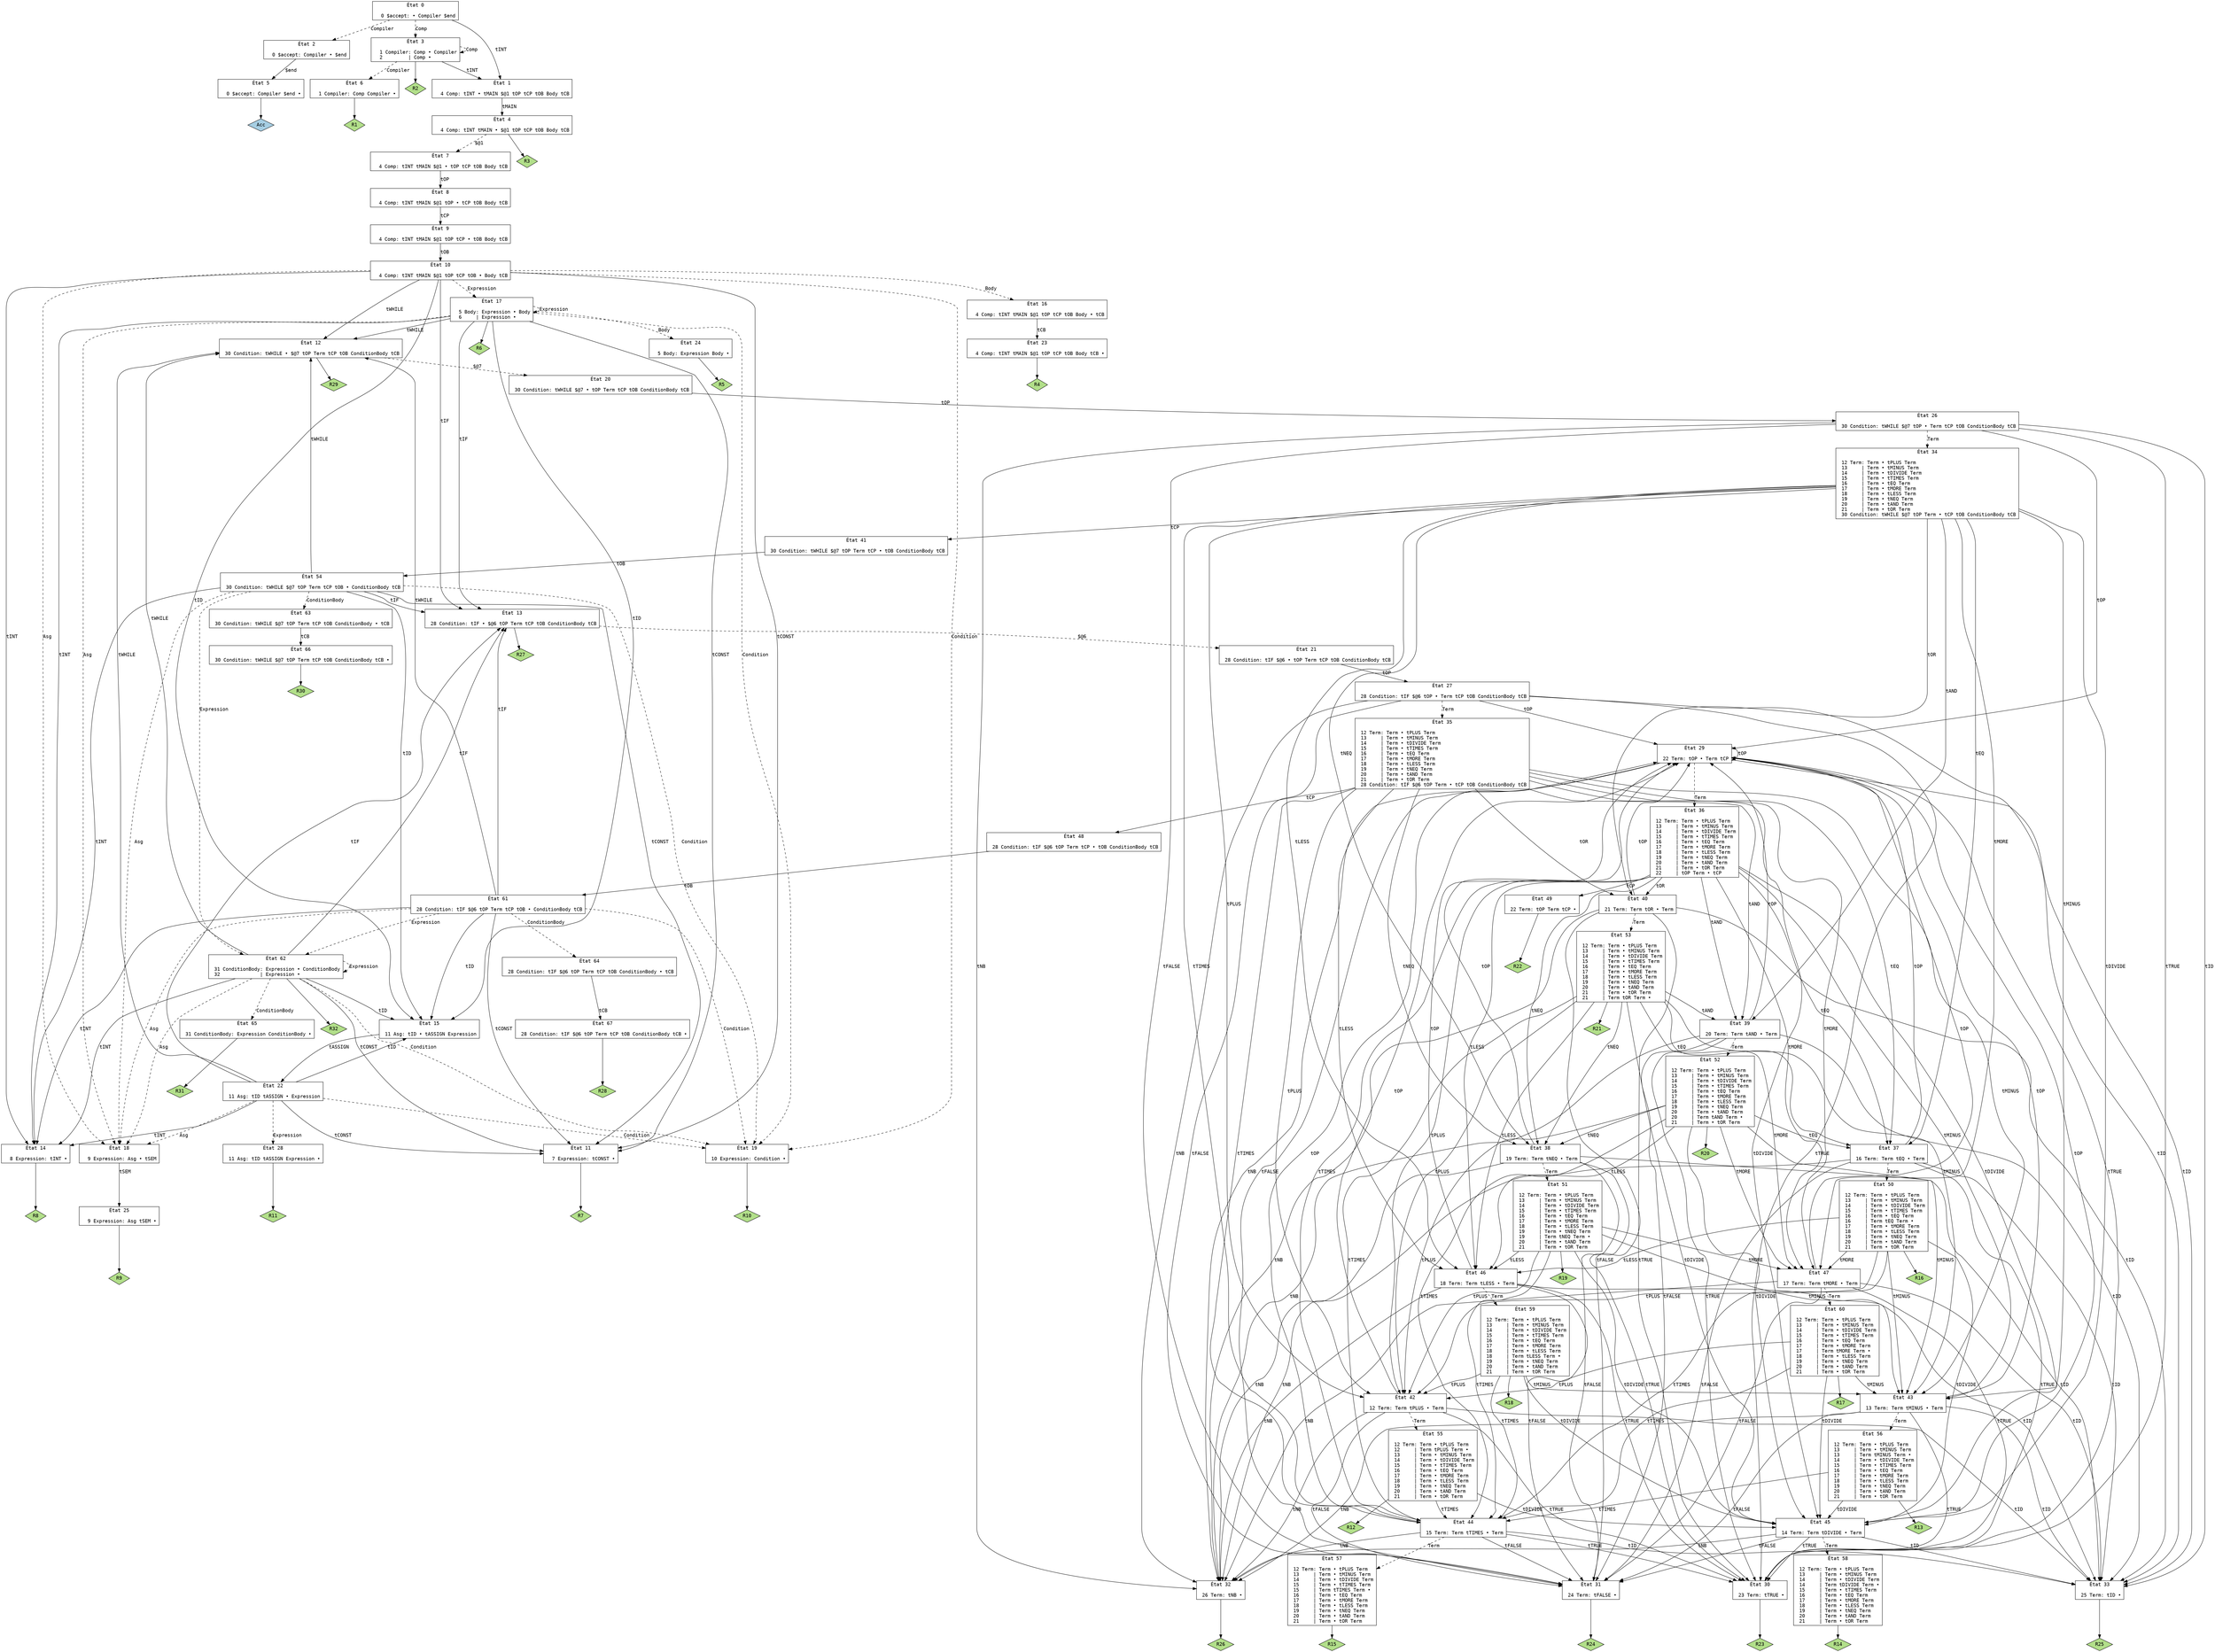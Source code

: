 // Produit par GNU Bison 3.8.2.
// Rapporter les bugs à <bug-bison@gnu.org>.
// Page d'accueil: <https://www.gnu.org/software/bison/>.

digraph "yacc.y"
{
  node [fontname = courier, shape = box, colorscheme = paired6]
  edge [fontname = courier]

  0 [label="État 0\n\l  0 $accept: • Compiler $end\l"]
  0 -> 1 [style=solid label="tINT"]
  0 -> 2 [style=dashed label="Compiler"]
  0 -> 3 [style=dashed label="Comp"]
  1 [label="État 1\n\l  4 Comp: tINT • tMAIN $@1 tOP tCP tOB Body tCB\l"]
  1 -> 4 [style=solid label="tMAIN"]
  2 [label="État 2\n\l  0 $accept: Compiler • $end\l"]
  2 -> 5 [style=solid label="$end"]
  3 [label="État 3\n\l  1 Compiler: Comp • Compiler\l  2         | Comp •\l"]
  3 -> 1 [style=solid label="tINT"]
  3 -> 6 [style=dashed label="Compiler"]
  3 -> 3 [style=dashed label="Comp"]
  3 -> "3R2" [style=solid]
 "3R2" [label="R2", fillcolor=3, shape=diamond, style=filled]
  4 [label="État 4\n\l  4 Comp: tINT tMAIN • $@1 tOP tCP tOB Body tCB\l"]
  4 -> 7 [style=dashed label="$@1"]
  4 -> "4R3" [style=solid]
 "4R3" [label="R3", fillcolor=3, shape=diamond, style=filled]
  5 [label="État 5\n\l  0 $accept: Compiler $end •\l"]
  5 -> "5R0" [style=solid]
 "5R0" [label="Acc", fillcolor=1, shape=diamond, style=filled]
  6 [label="État 6\n\l  1 Compiler: Comp Compiler •\l"]
  6 -> "6R1" [style=solid]
 "6R1" [label="R1", fillcolor=3, shape=diamond, style=filled]
  7 [label="État 7\n\l  4 Comp: tINT tMAIN $@1 • tOP tCP tOB Body tCB\l"]
  7 -> 8 [style=solid label="tOP"]
  8 [label="État 8\n\l  4 Comp: tINT tMAIN $@1 tOP • tCP tOB Body tCB\l"]
  8 -> 9 [style=solid label="tCP"]
  9 [label="État 9\n\l  4 Comp: tINT tMAIN $@1 tOP tCP • tOB Body tCB\l"]
  9 -> 10 [style=solid label="tOB"]
  10 [label="État 10\n\l  4 Comp: tINT tMAIN $@1 tOP tCP tOB • Body tCB\l"]
  10 -> 11 [style=solid label="tCONST"]
  10 -> 12 [style=solid label="tWHILE"]
  10 -> 13 [style=solid label="tIF"]
  10 -> 14 [style=solid label="tINT"]
  10 -> 15 [style=solid label="tID"]
  10 -> 16 [style=dashed label="Body"]
  10 -> 17 [style=dashed label="Expression"]
  10 -> 18 [style=dashed label="Asg"]
  10 -> 19 [style=dashed label="Condition"]
  11 [label="État 11\n\l  7 Expression: tCONST •\l"]
  11 -> "11R7" [style=solid]
 "11R7" [label="R7", fillcolor=3, shape=diamond, style=filled]
  12 [label="État 12\n\l 30 Condition: tWHILE • $@7 tOP Term tCP tOB ConditionBody tCB\l"]
  12 -> 20 [style=dashed label="$@7"]
  12 -> "12R29" [style=solid]
 "12R29" [label="R29", fillcolor=3, shape=diamond, style=filled]
  13 [label="État 13\n\l 28 Condition: tIF • $@6 tOP Term tCP tOB ConditionBody tCB\l"]
  13 -> 21 [style=dashed label="$@6"]
  13 -> "13R27" [style=solid]
 "13R27" [label="R27", fillcolor=3, shape=diamond, style=filled]
  14 [label="État 14\n\l  8 Expression: tINT •\l"]
  14 -> "14R8" [style=solid]
 "14R8" [label="R8", fillcolor=3, shape=diamond, style=filled]
  15 [label="État 15\n\l 11 Asg: tID • tASSIGN Expression\l"]
  15 -> 22 [style=solid label="tASSIGN"]
  16 [label="État 16\n\l  4 Comp: tINT tMAIN $@1 tOP tCP tOB Body • tCB\l"]
  16 -> 23 [style=solid label="tCB"]
  17 [label="État 17\n\l  5 Body: Expression • Body\l  6     | Expression •\l"]
  17 -> 11 [style=solid label="tCONST"]
  17 -> 12 [style=solid label="tWHILE"]
  17 -> 13 [style=solid label="tIF"]
  17 -> 14 [style=solid label="tINT"]
  17 -> 15 [style=solid label="tID"]
  17 -> 24 [style=dashed label="Body"]
  17 -> 17 [style=dashed label="Expression"]
  17 -> 18 [style=dashed label="Asg"]
  17 -> 19 [style=dashed label="Condition"]
  17 -> "17R6" [style=solid]
 "17R6" [label="R6", fillcolor=3, shape=diamond, style=filled]
  18 [label="État 18\n\l  9 Expression: Asg • tSEM\l"]
  18 -> 25 [style=solid label="tSEM"]
  19 [label="État 19\n\l 10 Expression: Condition •\l"]
  19 -> "19R10" [style=solid]
 "19R10" [label="R10", fillcolor=3, shape=diamond, style=filled]
  20 [label="État 20\n\l 30 Condition: tWHILE $@7 • tOP Term tCP tOB ConditionBody tCB\l"]
  20 -> 26 [style=solid label="tOP"]
  21 [label="État 21\n\l 28 Condition: tIF $@6 • tOP Term tCP tOB ConditionBody tCB\l"]
  21 -> 27 [style=solid label="tOP"]
  22 [label="État 22\n\l 11 Asg: tID tASSIGN • Expression\l"]
  22 -> 11 [style=solid label="tCONST"]
  22 -> 12 [style=solid label="tWHILE"]
  22 -> 13 [style=solid label="tIF"]
  22 -> 14 [style=solid label="tINT"]
  22 -> 15 [style=solid label="tID"]
  22 -> 28 [style=dashed label="Expression"]
  22 -> 18 [style=dashed label="Asg"]
  22 -> 19 [style=dashed label="Condition"]
  23 [label="État 23\n\l  4 Comp: tINT tMAIN $@1 tOP tCP tOB Body tCB •\l"]
  23 -> "23R4" [style=solid]
 "23R4" [label="R4", fillcolor=3, shape=diamond, style=filled]
  24 [label="État 24\n\l  5 Body: Expression Body •\l"]
  24 -> "24R5" [style=solid]
 "24R5" [label="R5", fillcolor=3, shape=diamond, style=filled]
  25 [label="État 25\n\l  9 Expression: Asg tSEM •\l"]
  25 -> "25R9" [style=solid]
 "25R9" [label="R9", fillcolor=3, shape=diamond, style=filled]
  26 [label="État 26\n\l 30 Condition: tWHILE $@7 tOP • Term tCP tOB ConditionBody tCB\l"]
  26 -> 29 [style=solid label="tOP"]
  26 -> 30 [style=solid label="tTRUE"]
  26 -> 31 [style=solid label="tFALSE"]
  26 -> 32 [style=solid label="tNB"]
  26 -> 33 [style=solid label="tID"]
  26 -> 34 [style=dashed label="Term"]
  27 [label="État 27\n\l 28 Condition: tIF $@6 tOP • Term tCP tOB ConditionBody tCB\l"]
  27 -> 29 [style=solid label="tOP"]
  27 -> 30 [style=solid label="tTRUE"]
  27 -> 31 [style=solid label="tFALSE"]
  27 -> 32 [style=solid label="tNB"]
  27 -> 33 [style=solid label="tID"]
  27 -> 35 [style=dashed label="Term"]
  28 [label="État 28\n\l 11 Asg: tID tASSIGN Expression •\l"]
  28 -> "28R11" [style=solid]
 "28R11" [label="R11", fillcolor=3, shape=diamond, style=filled]
  29 [label="État 29\n\l 22 Term: tOP • Term tCP\l"]
  29 -> 29 [style=solid label="tOP"]
  29 -> 30 [style=solid label="tTRUE"]
  29 -> 31 [style=solid label="tFALSE"]
  29 -> 32 [style=solid label="tNB"]
  29 -> 33 [style=solid label="tID"]
  29 -> 36 [style=dashed label="Term"]
  30 [label="État 30\n\l 23 Term: tTRUE •\l"]
  30 -> "30R23" [style=solid]
 "30R23" [label="R23", fillcolor=3, shape=diamond, style=filled]
  31 [label="État 31\n\l 24 Term: tFALSE •\l"]
  31 -> "31R24" [style=solid]
 "31R24" [label="R24", fillcolor=3, shape=diamond, style=filled]
  32 [label="État 32\n\l 26 Term: tNB •\l"]
  32 -> "32R26" [style=solid]
 "32R26" [label="R26", fillcolor=3, shape=diamond, style=filled]
  33 [label="État 33\n\l 25 Term: tID •\l"]
  33 -> "33R25" [style=solid]
 "33R25" [label="R25", fillcolor=3, shape=diamond, style=filled]
  34 [label="État 34\n\l 12 Term: Term • tPLUS Term\l 13     | Term • tMINUS Term\l 14     | Term • tDIVIDE Term\l 15     | Term • tTIMES Term\l 16     | Term • tEQ Term\l 17     | Term • tMORE Term\l 18     | Term • tLESS Term\l 19     | Term • tNEQ Term\l 20     | Term • tAND Term\l 21     | Term • tOR Term\l 30 Condition: tWHILE $@7 tOP Term • tCP tOB ConditionBody tCB\l"]
  34 -> 37 [style=solid label="tEQ"]
  34 -> 38 [style=solid label="tNEQ"]
  34 -> 39 [style=solid label="tAND"]
  34 -> 40 [style=solid label="tOR"]
  34 -> 41 [style=solid label="tCP"]
  34 -> 42 [style=solid label="tPLUS"]
  34 -> 43 [style=solid label="tMINUS"]
  34 -> 44 [style=solid label="tTIMES"]
  34 -> 45 [style=solid label="tDIVIDE"]
  34 -> 46 [style=solid label="tLESS"]
  34 -> 47 [style=solid label="tMORE"]
  35 [label="État 35\n\l 12 Term: Term • tPLUS Term\l 13     | Term • tMINUS Term\l 14     | Term • tDIVIDE Term\l 15     | Term • tTIMES Term\l 16     | Term • tEQ Term\l 17     | Term • tMORE Term\l 18     | Term • tLESS Term\l 19     | Term • tNEQ Term\l 20     | Term • tAND Term\l 21     | Term • tOR Term\l 28 Condition: tIF $@6 tOP Term • tCP tOB ConditionBody tCB\l"]
  35 -> 37 [style=solid label="tEQ"]
  35 -> 38 [style=solid label="tNEQ"]
  35 -> 39 [style=solid label="tAND"]
  35 -> 40 [style=solid label="tOR"]
  35 -> 48 [style=solid label="tCP"]
  35 -> 42 [style=solid label="tPLUS"]
  35 -> 43 [style=solid label="tMINUS"]
  35 -> 44 [style=solid label="tTIMES"]
  35 -> 45 [style=solid label="tDIVIDE"]
  35 -> 46 [style=solid label="tLESS"]
  35 -> 47 [style=solid label="tMORE"]
  36 [label="État 36\n\l 12 Term: Term • tPLUS Term\l 13     | Term • tMINUS Term\l 14     | Term • tDIVIDE Term\l 15     | Term • tTIMES Term\l 16     | Term • tEQ Term\l 17     | Term • tMORE Term\l 18     | Term • tLESS Term\l 19     | Term • tNEQ Term\l 20     | Term • tAND Term\l 21     | Term • tOR Term\l 22     | tOP Term • tCP\l"]
  36 -> 37 [style=solid label="tEQ"]
  36 -> 38 [style=solid label="tNEQ"]
  36 -> 39 [style=solid label="tAND"]
  36 -> 40 [style=solid label="tOR"]
  36 -> 49 [style=solid label="tCP"]
  36 -> 42 [style=solid label="tPLUS"]
  36 -> 43 [style=solid label="tMINUS"]
  36 -> 44 [style=solid label="tTIMES"]
  36 -> 45 [style=solid label="tDIVIDE"]
  36 -> 46 [style=solid label="tLESS"]
  36 -> 47 [style=solid label="tMORE"]
  37 [label="État 37\n\l 16 Term: Term tEQ • Term\l"]
  37 -> 29 [style=solid label="tOP"]
  37 -> 30 [style=solid label="tTRUE"]
  37 -> 31 [style=solid label="tFALSE"]
  37 -> 32 [style=solid label="tNB"]
  37 -> 33 [style=solid label="tID"]
  37 -> 50 [style=dashed label="Term"]
  38 [label="État 38\n\l 19 Term: Term tNEQ • Term\l"]
  38 -> 29 [style=solid label="tOP"]
  38 -> 30 [style=solid label="tTRUE"]
  38 -> 31 [style=solid label="tFALSE"]
  38 -> 32 [style=solid label="tNB"]
  38 -> 33 [style=solid label="tID"]
  38 -> 51 [style=dashed label="Term"]
  39 [label="État 39\n\l 20 Term: Term tAND • Term\l"]
  39 -> 29 [style=solid label="tOP"]
  39 -> 30 [style=solid label="tTRUE"]
  39 -> 31 [style=solid label="tFALSE"]
  39 -> 32 [style=solid label="tNB"]
  39 -> 33 [style=solid label="tID"]
  39 -> 52 [style=dashed label="Term"]
  40 [label="État 40\n\l 21 Term: Term tOR • Term\l"]
  40 -> 29 [style=solid label="tOP"]
  40 -> 30 [style=solid label="tTRUE"]
  40 -> 31 [style=solid label="tFALSE"]
  40 -> 32 [style=solid label="tNB"]
  40 -> 33 [style=solid label="tID"]
  40 -> 53 [style=dashed label="Term"]
  41 [label="État 41\n\l 30 Condition: tWHILE $@7 tOP Term tCP • tOB ConditionBody tCB\l"]
  41 -> 54 [style=solid label="tOB"]
  42 [label="État 42\n\l 12 Term: Term tPLUS • Term\l"]
  42 -> 29 [style=solid label="tOP"]
  42 -> 30 [style=solid label="tTRUE"]
  42 -> 31 [style=solid label="tFALSE"]
  42 -> 32 [style=solid label="tNB"]
  42 -> 33 [style=solid label="tID"]
  42 -> 55 [style=dashed label="Term"]
  43 [label="État 43\n\l 13 Term: Term tMINUS • Term\l"]
  43 -> 29 [style=solid label="tOP"]
  43 -> 30 [style=solid label="tTRUE"]
  43 -> 31 [style=solid label="tFALSE"]
  43 -> 32 [style=solid label="tNB"]
  43 -> 33 [style=solid label="tID"]
  43 -> 56 [style=dashed label="Term"]
  44 [label="État 44\n\l 15 Term: Term tTIMES • Term\l"]
  44 -> 29 [style=solid label="tOP"]
  44 -> 30 [style=solid label="tTRUE"]
  44 -> 31 [style=solid label="tFALSE"]
  44 -> 32 [style=solid label="tNB"]
  44 -> 33 [style=solid label="tID"]
  44 -> 57 [style=dashed label="Term"]
  45 [label="État 45\n\l 14 Term: Term tDIVIDE • Term\l"]
  45 -> 29 [style=solid label="tOP"]
  45 -> 30 [style=solid label="tTRUE"]
  45 -> 31 [style=solid label="tFALSE"]
  45 -> 32 [style=solid label="tNB"]
  45 -> 33 [style=solid label="tID"]
  45 -> 58 [style=dashed label="Term"]
  46 [label="État 46\n\l 18 Term: Term tLESS • Term\l"]
  46 -> 29 [style=solid label="tOP"]
  46 -> 30 [style=solid label="tTRUE"]
  46 -> 31 [style=solid label="tFALSE"]
  46 -> 32 [style=solid label="tNB"]
  46 -> 33 [style=solid label="tID"]
  46 -> 59 [style=dashed label="Term"]
  47 [label="État 47\n\l 17 Term: Term tMORE • Term\l"]
  47 -> 29 [style=solid label="tOP"]
  47 -> 30 [style=solid label="tTRUE"]
  47 -> 31 [style=solid label="tFALSE"]
  47 -> 32 [style=solid label="tNB"]
  47 -> 33 [style=solid label="tID"]
  47 -> 60 [style=dashed label="Term"]
  48 [label="État 48\n\l 28 Condition: tIF $@6 tOP Term tCP • tOB ConditionBody tCB\l"]
  48 -> 61 [style=solid label="tOB"]
  49 [label="État 49\n\l 22 Term: tOP Term tCP •\l"]
  49 -> "49R22" [style=solid]
 "49R22" [label="R22", fillcolor=3, shape=diamond, style=filled]
  50 [label="État 50\n\l 12 Term: Term • tPLUS Term\l 13     | Term • tMINUS Term\l 14     | Term • tDIVIDE Term\l 15     | Term • tTIMES Term\l 16     | Term • tEQ Term\l 16     | Term tEQ Term •\l 17     | Term • tMORE Term\l 18     | Term • tLESS Term\l 19     | Term • tNEQ Term\l 20     | Term • tAND Term\l 21     | Term • tOR Term\l"]
  50 -> 42 [style=solid label="tPLUS"]
  50 -> 43 [style=solid label="tMINUS"]
  50 -> 44 [style=solid label="tTIMES"]
  50 -> 45 [style=solid label="tDIVIDE"]
  50 -> 46 [style=solid label="tLESS"]
  50 -> 47 [style=solid label="tMORE"]
  50 -> "50R16" [style=solid]
 "50R16" [label="R16", fillcolor=3, shape=diamond, style=filled]
  51 [label="État 51\n\l 12 Term: Term • tPLUS Term\l 13     | Term • tMINUS Term\l 14     | Term • tDIVIDE Term\l 15     | Term • tTIMES Term\l 16     | Term • tEQ Term\l 17     | Term • tMORE Term\l 18     | Term • tLESS Term\l 19     | Term • tNEQ Term\l 19     | Term tNEQ Term •\l 20     | Term • tAND Term\l 21     | Term • tOR Term\l"]
  51 -> 42 [style=solid label="tPLUS"]
  51 -> 43 [style=solid label="tMINUS"]
  51 -> 44 [style=solid label="tTIMES"]
  51 -> 45 [style=solid label="tDIVIDE"]
  51 -> 46 [style=solid label="tLESS"]
  51 -> 47 [style=solid label="tMORE"]
  51 -> "51R19" [style=solid]
 "51R19" [label="R19", fillcolor=3, shape=diamond, style=filled]
  52 [label="État 52\n\l 12 Term: Term • tPLUS Term\l 13     | Term • tMINUS Term\l 14     | Term • tDIVIDE Term\l 15     | Term • tTIMES Term\l 16     | Term • tEQ Term\l 17     | Term • tMORE Term\l 18     | Term • tLESS Term\l 19     | Term • tNEQ Term\l 20     | Term • tAND Term\l 20     | Term tAND Term •\l 21     | Term • tOR Term\l"]
  52 -> 37 [style=solid label="tEQ"]
  52 -> 38 [style=solid label="tNEQ"]
  52 -> 42 [style=solid label="tPLUS"]
  52 -> 43 [style=solid label="tMINUS"]
  52 -> 44 [style=solid label="tTIMES"]
  52 -> 45 [style=solid label="tDIVIDE"]
  52 -> 46 [style=solid label="tLESS"]
  52 -> 47 [style=solid label="tMORE"]
  52 -> "52R20" [style=solid]
 "52R20" [label="R20", fillcolor=3, shape=diamond, style=filled]
  53 [label="État 53\n\l 12 Term: Term • tPLUS Term\l 13     | Term • tMINUS Term\l 14     | Term • tDIVIDE Term\l 15     | Term • tTIMES Term\l 16     | Term • tEQ Term\l 17     | Term • tMORE Term\l 18     | Term • tLESS Term\l 19     | Term • tNEQ Term\l 20     | Term • tAND Term\l 21     | Term • tOR Term\l 21     | Term tOR Term •\l"]
  53 -> 37 [style=solid label="tEQ"]
  53 -> 38 [style=solid label="tNEQ"]
  53 -> 39 [style=solid label="tAND"]
  53 -> 42 [style=solid label="tPLUS"]
  53 -> 43 [style=solid label="tMINUS"]
  53 -> 44 [style=solid label="tTIMES"]
  53 -> 45 [style=solid label="tDIVIDE"]
  53 -> 46 [style=solid label="tLESS"]
  53 -> 47 [style=solid label="tMORE"]
  53 -> "53R21" [style=solid]
 "53R21" [label="R21", fillcolor=3, shape=diamond, style=filled]
  54 [label="État 54\n\l 30 Condition: tWHILE $@7 tOP Term tCP tOB • ConditionBody tCB\l"]
  54 -> 11 [style=solid label="tCONST"]
  54 -> 12 [style=solid label="tWHILE"]
  54 -> 13 [style=solid label="tIF"]
  54 -> 14 [style=solid label="tINT"]
  54 -> 15 [style=solid label="tID"]
  54 -> 62 [style=dashed label="Expression"]
  54 -> 18 [style=dashed label="Asg"]
  54 -> 19 [style=dashed label="Condition"]
  54 -> 63 [style=dashed label="ConditionBody"]
  55 [label="État 55\n\l 12 Term: Term • tPLUS Term\l 12     | Term tPLUS Term •\l 13     | Term • tMINUS Term\l 14     | Term • tDIVIDE Term\l 15     | Term • tTIMES Term\l 16     | Term • tEQ Term\l 17     | Term • tMORE Term\l 18     | Term • tLESS Term\l 19     | Term • tNEQ Term\l 20     | Term • tAND Term\l 21     | Term • tOR Term\l"]
  55 -> 44 [style=solid label="tTIMES"]
  55 -> 45 [style=solid label="tDIVIDE"]
  55 -> "55R12" [style=solid]
 "55R12" [label="R12", fillcolor=3, shape=diamond, style=filled]
  56 [label="État 56\n\l 12 Term: Term • tPLUS Term\l 13     | Term • tMINUS Term\l 13     | Term tMINUS Term •\l 14     | Term • tDIVIDE Term\l 15     | Term • tTIMES Term\l 16     | Term • tEQ Term\l 17     | Term • tMORE Term\l 18     | Term • tLESS Term\l 19     | Term • tNEQ Term\l 20     | Term • tAND Term\l 21     | Term • tOR Term\l"]
  56 -> 44 [style=solid label="tTIMES"]
  56 -> 45 [style=solid label="tDIVIDE"]
  56 -> "56R13" [style=solid]
 "56R13" [label="R13", fillcolor=3, shape=diamond, style=filled]
  57 [label="État 57\n\l 12 Term: Term • tPLUS Term\l 13     | Term • tMINUS Term\l 14     | Term • tDIVIDE Term\l 15     | Term • tTIMES Term\l 15     | Term tTIMES Term •\l 16     | Term • tEQ Term\l 17     | Term • tMORE Term\l 18     | Term • tLESS Term\l 19     | Term • tNEQ Term\l 20     | Term • tAND Term\l 21     | Term • tOR Term\l"]
  57 -> "57R15" [style=solid]
 "57R15" [label="R15", fillcolor=3, shape=diamond, style=filled]
  58 [label="État 58\n\l 12 Term: Term • tPLUS Term\l 13     | Term • tMINUS Term\l 14     | Term • tDIVIDE Term\l 14     | Term tDIVIDE Term •\l 15     | Term • tTIMES Term\l 16     | Term • tEQ Term\l 17     | Term • tMORE Term\l 18     | Term • tLESS Term\l 19     | Term • tNEQ Term\l 20     | Term • tAND Term\l 21     | Term • tOR Term\l"]
  58 -> "58R14" [style=solid]
 "58R14" [label="R14", fillcolor=3, shape=diamond, style=filled]
  59 [label="État 59\n\l 12 Term: Term • tPLUS Term\l 13     | Term • tMINUS Term\l 14     | Term • tDIVIDE Term\l 15     | Term • tTIMES Term\l 16     | Term • tEQ Term\l 17     | Term • tMORE Term\l 18     | Term • tLESS Term\l 18     | Term tLESS Term •\l 19     | Term • tNEQ Term\l 20     | Term • tAND Term\l 21     | Term • tOR Term\l"]
  59 -> 42 [style=solid label="tPLUS"]
  59 -> 43 [style=solid label="tMINUS"]
  59 -> 44 [style=solid label="tTIMES"]
  59 -> 45 [style=solid label="tDIVIDE"]
  59 -> "59R18" [style=solid]
 "59R18" [label="R18", fillcolor=3, shape=diamond, style=filled]
  60 [label="État 60\n\l 12 Term: Term • tPLUS Term\l 13     | Term • tMINUS Term\l 14     | Term • tDIVIDE Term\l 15     | Term • tTIMES Term\l 16     | Term • tEQ Term\l 17     | Term • tMORE Term\l 17     | Term tMORE Term •\l 18     | Term • tLESS Term\l 19     | Term • tNEQ Term\l 20     | Term • tAND Term\l 21     | Term • tOR Term\l"]
  60 -> 42 [style=solid label="tPLUS"]
  60 -> 43 [style=solid label="tMINUS"]
  60 -> 44 [style=solid label="tTIMES"]
  60 -> 45 [style=solid label="tDIVIDE"]
  60 -> "60R17" [style=solid]
 "60R17" [label="R17", fillcolor=3, shape=diamond, style=filled]
  61 [label="État 61\n\l 28 Condition: tIF $@6 tOP Term tCP tOB • ConditionBody tCB\l"]
  61 -> 11 [style=solid label="tCONST"]
  61 -> 12 [style=solid label="tWHILE"]
  61 -> 13 [style=solid label="tIF"]
  61 -> 14 [style=solid label="tINT"]
  61 -> 15 [style=solid label="tID"]
  61 -> 62 [style=dashed label="Expression"]
  61 -> 18 [style=dashed label="Asg"]
  61 -> 19 [style=dashed label="Condition"]
  61 -> 64 [style=dashed label="ConditionBody"]
  62 [label="État 62\n\l 31 ConditionBody: Expression • ConditionBody\l 32              | Expression •\l"]
  62 -> 11 [style=solid label="tCONST"]
  62 -> 12 [style=solid label="tWHILE"]
  62 -> 13 [style=solid label="tIF"]
  62 -> 14 [style=solid label="tINT"]
  62 -> 15 [style=solid label="tID"]
  62 -> 62 [style=dashed label="Expression"]
  62 -> 18 [style=dashed label="Asg"]
  62 -> 19 [style=dashed label="Condition"]
  62 -> 65 [style=dashed label="ConditionBody"]
  62 -> "62R32" [style=solid]
 "62R32" [label="R32", fillcolor=3, shape=diamond, style=filled]
  63 [label="État 63\n\l 30 Condition: tWHILE $@7 tOP Term tCP tOB ConditionBody • tCB\l"]
  63 -> 66 [style=solid label="tCB"]
  64 [label="État 64\n\l 28 Condition: tIF $@6 tOP Term tCP tOB ConditionBody • tCB\l"]
  64 -> 67 [style=solid label="tCB"]
  65 [label="État 65\n\l 31 ConditionBody: Expression ConditionBody •\l"]
  65 -> "65R31" [style=solid]
 "65R31" [label="R31", fillcolor=3, shape=diamond, style=filled]
  66 [label="État 66\n\l 30 Condition: tWHILE $@7 tOP Term tCP tOB ConditionBody tCB •\l"]
  66 -> "66R30" [style=solid]
 "66R30" [label="R30", fillcolor=3, shape=diamond, style=filled]
  67 [label="État 67\n\l 28 Condition: tIF $@6 tOP Term tCP tOB ConditionBody tCB •\l"]
  67 -> "67R28" [style=solid]
 "67R28" [label="R28", fillcolor=3, shape=diamond, style=filled]
}
